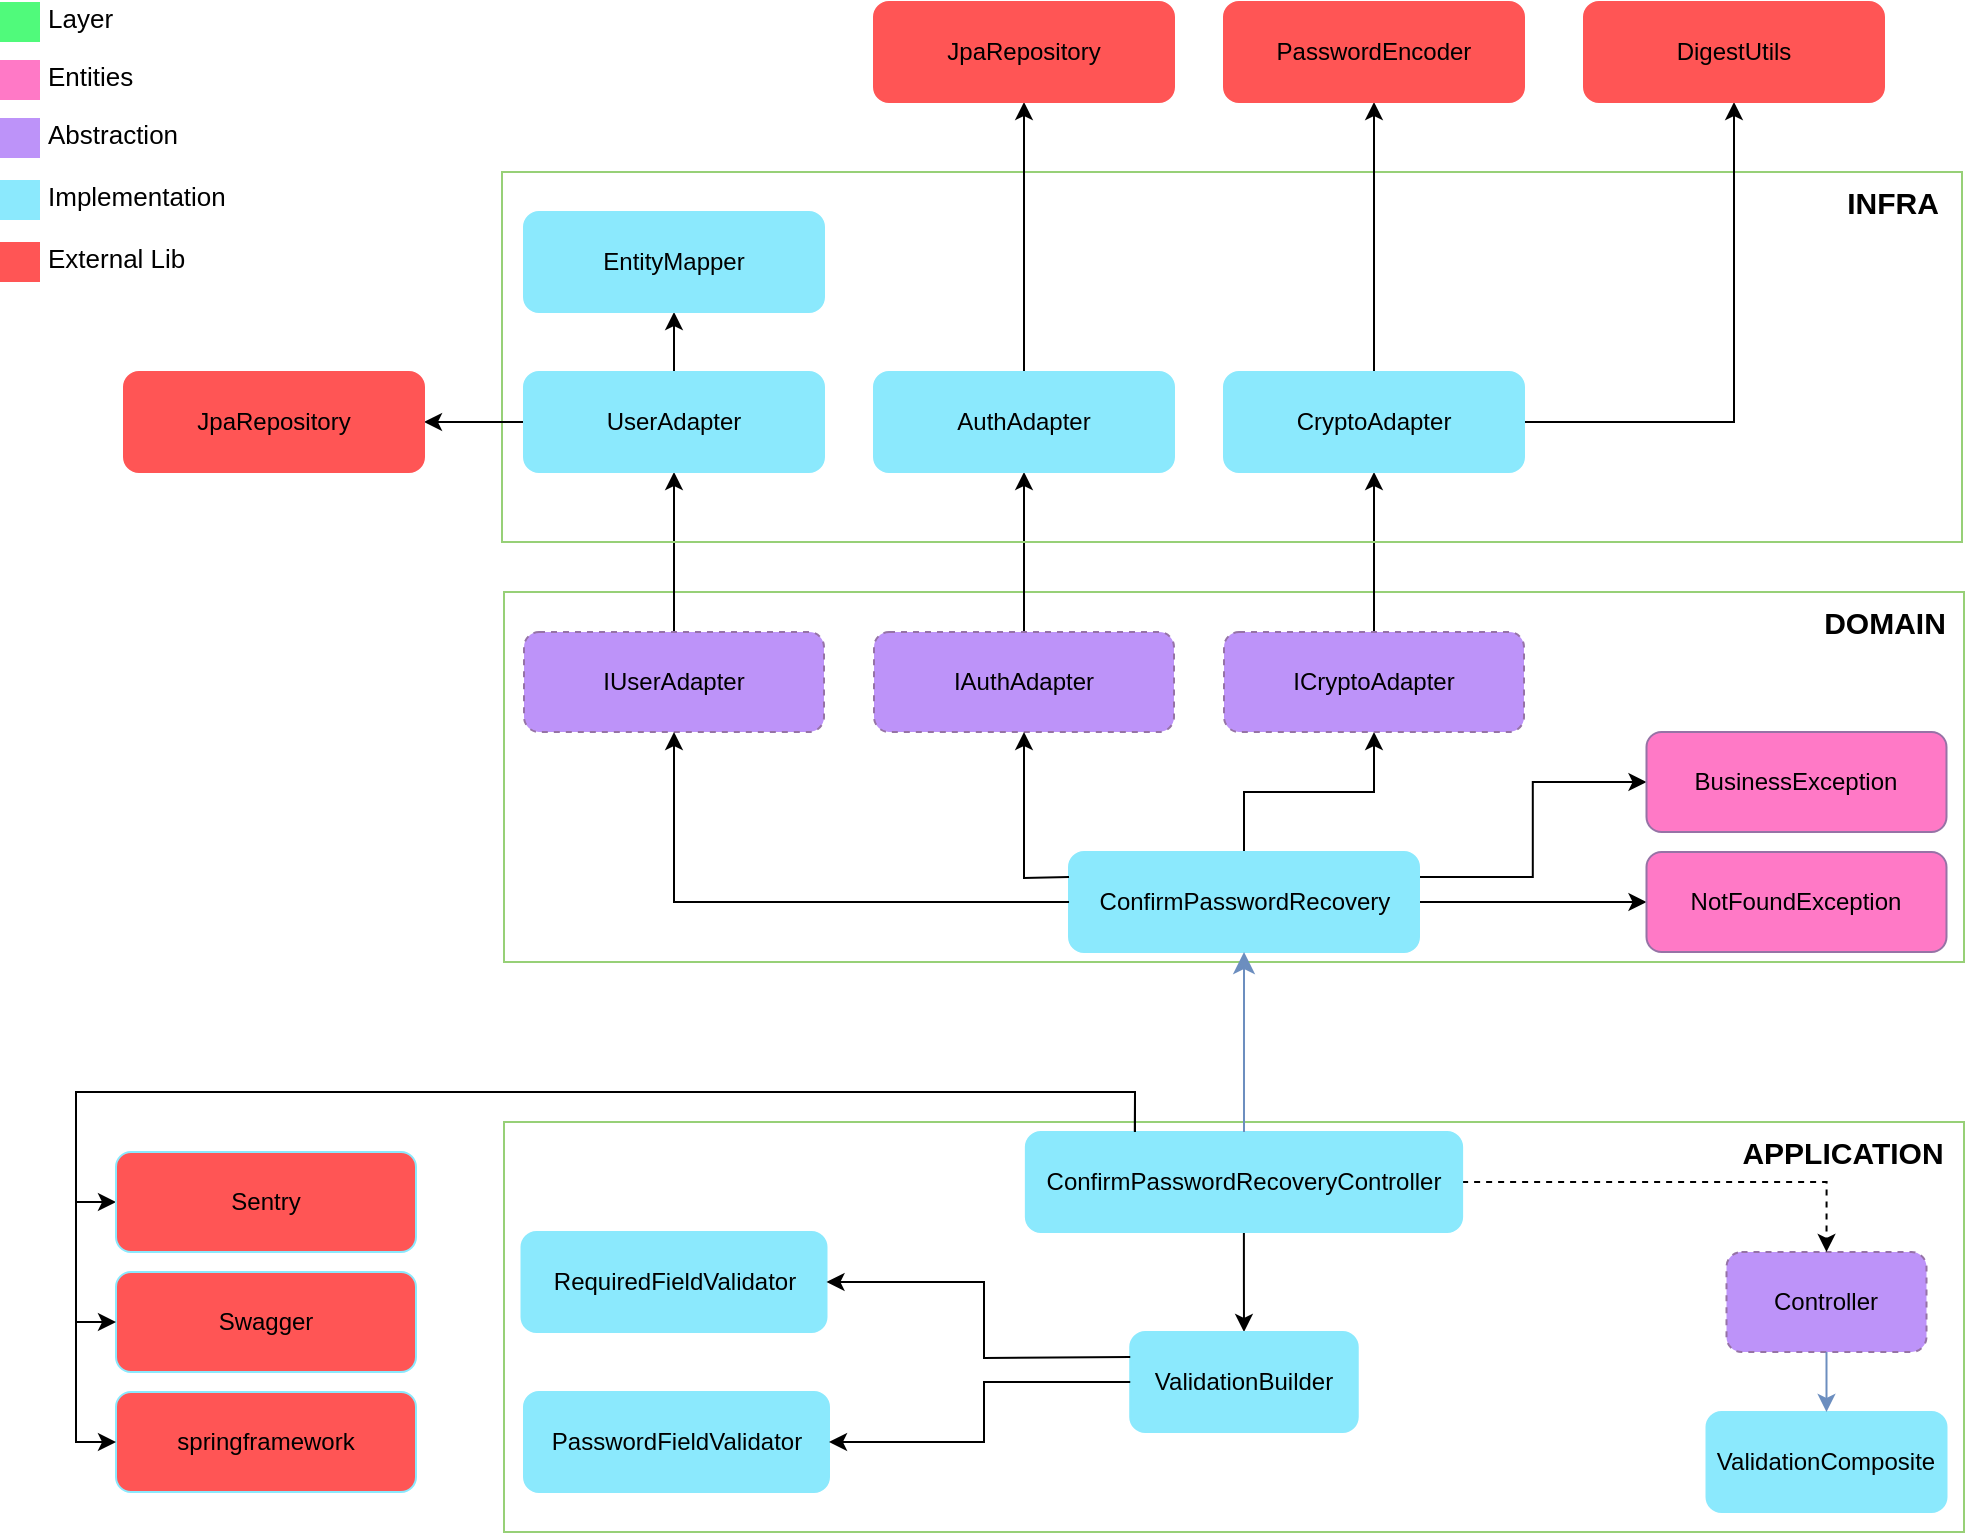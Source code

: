 <mxfile version="22.1.22" type="embed">
  <diagram id="EUNj880BrhCWBs-la3PF" name="Page-1">
    <mxGraphModel dx="1517" dy="369" grid="1" gridSize="10" guides="1" tooltips="1" connect="1" arrows="1" fold="1" page="1" pageScale="1" pageWidth="850" pageHeight="1100" math="0" shadow="0">
      <root>
        <mxCell id="0" />
        <mxCell id="1" parent="0" />
        <mxCell id="5" value="" style="rounded=0;whiteSpace=wrap;html=1;strokeColor=#97D077;fillColor=none;" parent="1" vertex="1">
          <mxGeometry x="120" y="675" width="730" height="205" as="geometry" />
        </mxCell>
        <mxCell id="8" value="Controller" style="rounded=1;whiteSpace=wrap;html=1;strokeColor=#9673a6;fillColor=#BD93F9;dashed=1;" parent="1" vertex="1">
          <mxGeometry x="731.25" y="740" width="100" height="50" as="geometry" />
        </mxCell>
        <mxCell id="9" value="ValidationComposite" style="rounded=1;whiteSpace=wrap;html=1;strokeColor=#8BE9FD;fillColor=#8BE9FD;" parent="1" vertex="1">
          <mxGeometry x="721.25" y="820" width="120" height="50" as="geometry" />
        </mxCell>
        <mxCell id="197" value="" style="edgeStyle=orthogonalEdgeStyle;rounded=0;orthogonalLoop=1;jettySize=auto;html=1;" parent="1" source="11" target="141" edge="1">
          <mxGeometry relative="1" as="geometry" />
        </mxCell>
        <mxCell id="271" value="" style="edgeStyle=orthogonalEdgeStyle;rounded=0;orthogonalLoop=1;jettySize=auto;html=1;entryX=0;entryY=0.5;entryDx=0;entryDy=0;exitX=0.25;exitY=0;exitDx=0;exitDy=0;" parent="1" source="11" target="273" edge="1">
          <mxGeometry relative="1" as="geometry">
            <mxPoint x="80" y="715" as="targetPoint" />
          </mxGeometry>
        </mxCell>
        <mxCell id="282" value="" style="edgeStyle=orthogonalEdgeStyle;rounded=0;orthogonalLoop=1;jettySize=auto;html=1;entryX=0.5;entryY=0;entryDx=0;entryDy=0;dashed=1;" parent="1" source="11" target="8" edge="1">
          <mxGeometry relative="1" as="geometry">
            <mxPoint x="679.06" y="705" as="targetPoint" />
          </mxGeometry>
        </mxCell>
        <mxCell id="11" value="ConfirmPasswordRecoveryController" style="rounded=1;whiteSpace=wrap;html=1;strokeColor=#8BE9FD;fillColor=#8BE9FD;" parent="1" vertex="1">
          <mxGeometry x="380.93" y="680" width="218.13" height="50" as="geometry" />
        </mxCell>
        <mxCell id="57" value="&lt;span style=&quot;font-size: 15px;&quot;&gt;&lt;b&gt;APPLICATION&lt;br&gt;&lt;/b&gt;&lt;/span&gt;" style="text;html=1;align=center;verticalAlign=middle;resizable=0;points=[];autosize=1;strokeColor=none;fillColor=none;" parent="1" vertex="1">
          <mxGeometry x="729" y="675" width="120" height="30" as="geometry" />
        </mxCell>
        <mxCell id="58" value="" style="rounded=0;whiteSpace=wrap;html=1;strokeColor=#97D077;fillColor=none;" parent="1" vertex="1">
          <mxGeometry x="120" y="410" width="730" height="185" as="geometry" />
        </mxCell>
        <mxCell id="73" value="&lt;span style=&quot;font-size: 15px;&quot;&gt;&lt;b&gt;DOMAIN&lt;/b&gt;&lt;/span&gt;" style="text;html=1;align=center;verticalAlign=middle;resizable=0;points=[];autosize=1;strokeColor=none;fillColor=none;" parent="1" vertex="1">
          <mxGeometry x="770" y="410" width="80" height="30" as="geometry" />
        </mxCell>
        <mxCell id="235" value="" style="edgeStyle=orthogonalEdgeStyle;rounded=0;orthogonalLoop=1;jettySize=auto;html=1;" parent="1" source="81" target="198" edge="1">
          <mxGeometry relative="1" as="geometry" />
        </mxCell>
        <mxCell id="238" value="" style="edgeStyle=orthogonalEdgeStyle;rounded=0;orthogonalLoop=1;jettySize=auto;html=1;entryX=0;entryY=0.5;entryDx=0;entryDy=0;exitX=1;exitY=0.25;exitDx=0;exitDy=0;" parent="1" source="81" target="236" edge="1">
          <mxGeometry relative="1" as="geometry" />
        </mxCell>
        <mxCell id="240" value="" style="edgeStyle=orthogonalEdgeStyle;rounded=0;orthogonalLoop=1;jettySize=auto;html=1;entryX=0;entryY=0.5;entryDx=0;entryDy=0;" parent="1" source="81" target="216" edge="1">
          <mxGeometry relative="1" as="geometry" />
        </mxCell>
        <mxCell id="81" value="ConfirmPasswordRecovery" style="rounded=1;whiteSpace=wrap;html=1;strokeColor=#8BE9FD;fillColor=#8BE9FD;" parent="1" vertex="1">
          <mxGeometry x="402.51" y="540" width="174.99" height="50" as="geometry" />
        </mxCell>
        <mxCell id="93" value="" style="rounded=0;whiteSpace=wrap;html=1;strokeColor=none;strokeWidth=3;fillColor=#FF79C6;fontSize=13;fontColor=#F8F8F2;align=right;" parent="1" vertex="1">
          <mxGeometry x="-132" y="144" width="20" height="20" as="geometry" />
        </mxCell>
        <mxCell id="94" value="&lt;font color=&quot;#000000&quot;&gt;Entities&lt;/font&gt;" style="text;html=1;resizable=0;points=[];autosize=1;align=left;verticalAlign=middle;spacingTop=-4;fontSize=13;fontColor=#F8F8F2;" parent="1" vertex="1">
          <mxGeometry x="-110" y="144" width="70" height="20" as="geometry" />
        </mxCell>
        <mxCell id="95" value="" style="rounded=0;whiteSpace=wrap;html=1;strokeColor=none;strokeWidth=3;fillColor=#BD93F9;fontSize=13;fontColor=#F8F8F2;align=right;" parent="1" vertex="1">
          <mxGeometry x="-132" y="173" width="20" height="20" as="geometry" />
        </mxCell>
        <mxCell id="96" value="&lt;font color=&quot;#000000&quot;&gt;Abstraction&lt;/font&gt;" style="text;html=1;resizable=0;points=[];autosize=1;align=left;verticalAlign=middle;spacingTop=-4;fontSize=13;fontColor=#F8F8F2;" parent="1" vertex="1">
          <mxGeometry x="-110" y="173" width="90" height="20" as="geometry" />
        </mxCell>
        <mxCell id="97" value="" style="rounded=0;whiteSpace=wrap;html=1;strokeColor=none;strokeWidth=3;fillColor=#8BE9FD;fontSize=13;fontColor=#F8F8F2;align=right;" parent="1" vertex="1">
          <mxGeometry x="-132" y="204" width="20" height="20" as="geometry" />
        </mxCell>
        <mxCell id="98" value="&lt;font color=&quot;#000000&quot;&gt;Implementation&lt;/font&gt;" style="text;html=1;resizable=0;points=[];autosize=1;align=left;verticalAlign=middle;spacingTop=-4;fontSize=13;fontColor=#F8F8F2;" parent="1" vertex="1">
          <mxGeometry x="-110" y="204" width="110" height="20" as="geometry" />
        </mxCell>
        <mxCell id="99" value="" style="rounded=0;whiteSpace=wrap;html=1;strokeColor=none;strokeWidth=3;fillColor=#50FA7B;fontSize=13;fontColor=#F8F8F2;align=right;" parent="1" vertex="1">
          <mxGeometry x="-132" y="115" width="20" height="20" as="geometry" />
        </mxCell>
        <mxCell id="100" value="&lt;font color=&quot;#000000&quot;&gt;Layer&lt;/font&gt;" style="text;html=1;resizable=0;points=[];autosize=1;align=left;verticalAlign=middle;spacingTop=-4;fontSize=13;fontColor=#F8F8F2;strokeColor=none;" parent="1" vertex="1">
          <mxGeometry x="-110" y="115" width="60" height="20" as="geometry" />
        </mxCell>
        <mxCell id="101" value="" style="rounded=0;whiteSpace=wrap;html=1;strokeColor=none;strokeWidth=3;fillColor=#FF5555;fontSize=13;fontColor=#F8F8F2;align=right;" parent="1" vertex="1">
          <mxGeometry x="-132" y="235" width="20" height="20" as="geometry" />
        </mxCell>
        <mxCell id="102" value="&lt;font color=&quot;#000000&quot;&gt;External Lib&lt;/font&gt;" style="text;html=1;resizable=0;points=[];autosize=1;align=left;verticalAlign=middle;spacingTop=-4;fontSize=13;fontColor=#F8F8F2;" parent="1" vertex="1">
          <mxGeometry x="-110" y="235" width="90" height="20" as="geometry" />
        </mxCell>
        <mxCell id="249" value="" style="edgeStyle=orthogonalEdgeStyle;rounded=0;orthogonalLoop=1;jettySize=auto;html=1;" parent="1" source="104" target="245" edge="1">
          <mxGeometry relative="1" as="geometry" />
        </mxCell>
        <mxCell id="104" value="IUserAdapter" style="rounded=1;whiteSpace=wrap;html=1;strokeColor=#9673a6;fillColor=#BD93F9;dashed=1;" parent="1" vertex="1">
          <mxGeometry x="130" y="430" width="150" height="50" as="geometry" />
        </mxCell>
        <mxCell id="110" value="" style="edgeStyle=elbowEdgeStyle;elbow=vertical;endArrow=classic;html=1;curved=0;rounded=0;endSize=8;startSize=8;exitX=0.5;exitY=0;exitDx=0;exitDy=0;entryX=0.5;entryY=1;entryDx=0;entryDy=0;strokeColor=#6C8EBF;" parent="1" source="11" target="81" edge="1">
          <mxGeometry width="50" height="50" relative="1" as="geometry">
            <mxPoint x="610" y="530" as="sourcePoint" />
            <mxPoint x="660" y="480" as="targetPoint" />
          </mxGeometry>
        </mxCell>
        <mxCell id="115" value="&lt;b style=&quot;border-color: var(--border-color);&quot;&gt;&lt;font style=&quot;border-color: var(--border-color); font-size: 15px;&quot;&gt;INFRA&lt;br&gt;&lt;/font&gt;&lt;/b&gt;" style="text;html=1;align=center;verticalAlign=middle;resizable=0;points=[];autosize=1;strokeColor=none;fillColor=none;" parent="1" vertex="1">
          <mxGeometry x="779" y="200" width="70" height="30" as="geometry" />
        </mxCell>
        <mxCell id="141" value="ValidationBuilder" style="rounded=1;whiteSpace=wrap;html=1;strokeColor=#8BE9FD;fillColor=#8BE9FD;" parent="1" vertex="1">
          <mxGeometry x="433.12" y="780" width="113.75" height="50" as="geometry" />
        </mxCell>
        <mxCell id="142" value="RequiredFieldValidator" style="rounded=1;whiteSpace=wrap;html=1;strokeColor=#8BE9FD;fillColor=#8BE9FD;" parent="1" vertex="1">
          <mxGeometry x="128.75" y="730" width="152.5" height="50" as="geometry" />
        </mxCell>
        <mxCell id="161" value="" style="endArrow=classic;html=1;rounded=0;exitX=0.5;exitY=1;exitDx=0;exitDy=0;entryX=0.5;entryY=0;entryDx=0;entryDy=0;fillColor=#dae8fc;strokeColor=#6c8ebf;" parent="1" source="8" target="9" edge="1">
          <mxGeometry width="50" height="50" relative="1" as="geometry">
            <mxPoint x="640" y="920" as="sourcePoint" />
            <mxPoint x="690" y="870" as="targetPoint" />
          </mxGeometry>
        </mxCell>
        <mxCell id="251" value="" style="edgeStyle=orthogonalEdgeStyle;rounded=0;orthogonalLoop=1;jettySize=auto;html=1;" parent="1" source="178" target="250" edge="1">
          <mxGeometry relative="1" as="geometry" />
        </mxCell>
        <mxCell id="178" value="IAuthAdapter" style="rounded=1;whiteSpace=wrap;html=1;strokeColor=#9673a6;fillColor=#BD93F9;dashed=1;" parent="1" vertex="1">
          <mxGeometry x="305" y="430" width="150" height="50" as="geometry" />
        </mxCell>
        <mxCell id="206" value="" style="edgeStyle=orthogonalEdgeStyle;rounded=0;orthogonalLoop=1;jettySize=auto;html=1;" parent="1" edge="1">
          <mxGeometry relative="1" as="geometry">
            <mxPoint x="395" y="250" as="targetPoint" />
          </mxGeometry>
        </mxCell>
        <mxCell id="194" value="" style="edgeStyle=orthogonalEdgeStyle;rounded=0;orthogonalLoop=1;jettySize=auto;html=1;" parent="1" edge="1">
          <mxGeometry relative="1" as="geometry">
            <mxPoint x="585" y="210" as="sourcePoint" />
          </mxGeometry>
        </mxCell>
        <mxCell id="193" value="" style="edgeStyle=orthogonalEdgeStyle;rounded=0;orthogonalLoop=1;jettySize=auto;html=1;" parent="1" edge="1">
          <mxGeometry relative="1" as="geometry">
            <mxPoint x="585" y="89" as="targetPoint" />
          </mxGeometry>
        </mxCell>
        <mxCell id="253" value="" style="edgeStyle=orthogonalEdgeStyle;rounded=0;orthogonalLoop=1;jettySize=auto;html=1;" parent="1" source="198" target="252" edge="1">
          <mxGeometry relative="1" as="geometry" />
        </mxCell>
        <mxCell id="198" value="ICryptoAdapter" style="rounded=1;whiteSpace=wrap;html=1;strokeColor=#9673a6;fillColor=#BD93F9;dashed=1;" parent="1" vertex="1">
          <mxGeometry x="480" y="430" width="150" height="50" as="geometry" />
        </mxCell>
        <mxCell id="216" value="NotFoundException" style="rounded=1;whiteSpace=wrap;html=1;strokeColor=#9673a6;fillColor=#FF79C6;" parent="1" vertex="1">
          <mxGeometry x="691.25" y="540" width="150" height="50" as="geometry" />
        </mxCell>
        <mxCell id="230" value="PasswordFieldValidator" style="rounded=1;whiteSpace=wrap;html=1;strokeColor=#8BE9FD;fillColor=#8BE9FD;" parent="1" vertex="1">
          <mxGeometry x="130" y="810" width="152.5" height="50" as="geometry" />
        </mxCell>
        <mxCell id="233" value="" style="endArrow=classic;html=1;rounded=0;exitX=0;exitY=0.5;exitDx=0;exitDy=0;entryX=0.5;entryY=1;entryDx=0;entryDy=0;" parent="1" source="81" target="104" edge="1">
          <mxGeometry width="50" height="50" relative="1" as="geometry">
            <mxPoint x="550" y="630" as="sourcePoint" />
            <mxPoint x="600" y="580" as="targetPoint" />
            <Array as="points">
              <mxPoint x="205" y="565" />
            </Array>
          </mxGeometry>
        </mxCell>
        <mxCell id="236" value="BusinessException" style="rounded=1;whiteSpace=wrap;html=1;strokeColor=#9673a6;fillColor=#FF79C6;" parent="1" vertex="1">
          <mxGeometry x="691.25" y="480" width="150" height="50" as="geometry" />
        </mxCell>
        <mxCell id="244" value="" style="rounded=0;whiteSpace=wrap;html=1;strokeColor=#97D077;fillColor=none;" parent="1" vertex="1">
          <mxGeometry x="119" y="200" width="730" height="185" as="geometry" />
        </mxCell>
        <mxCell id="257" value="" style="edgeStyle=orthogonalEdgeStyle;rounded=0;orthogonalLoop=1;jettySize=auto;html=1;" parent="1" source="245" target="256" edge="1">
          <mxGeometry relative="1" as="geometry" />
        </mxCell>
        <mxCell id="265" value="" style="edgeStyle=orthogonalEdgeStyle;rounded=0;orthogonalLoop=1;jettySize=auto;html=1;" parent="1" source="245" target="264" edge="1">
          <mxGeometry relative="1" as="geometry" />
        </mxCell>
        <mxCell id="245" value="UserAdapter" style="rounded=1;whiteSpace=wrap;html=1;strokeColor=#8BE9FD;fillColor=#8BE9FD;" parent="1" vertex="1">
          <mxGeometry x="130" y="300" width="150" height="50" as="geometry" />
        </mxCell>
        <mxCell id="261" value="" style="edgeStyle=orthogonalEdgeStyle;rounded=0;orthogonalLoop=1;jettySize=auto;html=1;entryX=0.5;entryY=1;entryDx=0;entryDy=0;" parent="1" source="250" target="259" edge="1">
          <mxGeometry relative="1" as="geometry">
            <mxPoint x="380" y="220" as="targetPoint" />
          </mxGeometry>
        </mxCell>
        <mxCell id="250" value="AuthAdapter" style="rounded=1;whiteSpace=wrap;html=1;strokeColor=#8BE9FD;fillColor=#8BE9FD;" parent="1" vertex="1">
          <mxGeometry x="305" y="300" width="150" height="50" as="geometry" />
        </mxCell>
        <mxCell id="263" value="" style="edgeStyle=orthogonalEdgeStyle;rounded=0;orthogonalLoop=1;jettySize=auto;html=1;entryX=0.5;entryY=1;entryDx=0;entryDy=0;" parent="1" source="252" target="258" edge="1">
          <mxGeometry relative="1" as="geometry">
            <mxPoint x="555" y="220" as="targetPoint" />
          </mxGeometry>
        </mxCell>
        <mxCell id="268" value="" style="edgeStyle=orthogonalEdgeStyle;rounded=0;orthogonalLoop=1;jettySize=auto;html=1;entryX=0.5;entryY=1;entryDx=0;entryDy=0;" parent="1" source="252" target="266" edge="1">
          <mxGeometry relative="1" as="geometry">
            <mxPoint x="710" y="325" as="targetPoint" />
          </mxGeometry>
        </mxCell>
        <mxCell id="252" value="CryptoAdapter" style="rounded=1;whiteSpace=wrap;html=1;strokeColor=#8BE9FD;fillColor=#8BE9FD;" parent="1" vertex="1">
          <mxGeometry x="480" y="300" width="150" height="50" as="geometry" />
        </mxCell>
        <mxCell id="254" value="" style="endArrow=classic;html=1;rounded=0;entryX=1;entryY=0.5;entryDx=0;entryDy=0;exitX=0;exitY=0.5;exitDx=0;exitDy=0;" parent="1" source="141" target="230" edge="1">
          <mxGeometry width="50" height="50" relative="1" as="geometry">
            <mxPoint x="440" y="720" as="sourcePoint" />
            <mxPoint x="490" y="670" as="targetPoint" />
            <Array as="points">
              <mxPoint x="360" y="805" />
              <mxPoint x="360" y="835" />
            </Array>
          </mxGeometry>
        </mxCell>
        <mxCell id="255" value="" style="endArrow=classic;html=1;rounded=0;entryX=1;entryY=0.5;entryDx=0;entryDy=0;exitX=0;exitY=0.25;exitDx=0;exitDy=0;" parent="1" source="141" target="142" edge="1">
          <mxGeometry width="50" height="50" relative="1" as="geometry">
            <mxPoint x="443" y="815" as="sourcePoint" />
            <mxPoint x="292" y="845" as="targetPoint" />
            <Array as="points">
              <mxPoint x="360" y="793" />
              <mxPoint x="360" y="755" />
            </Array>
          </mxGeometry>
        </mxCell>
        <mxCell id="256" value="EntityMapper" style="rounded=1;whiteSpace=wrap;html=1;strokeColor=#8BE9FD;fillColor=#8BE9FD;" parent="1" vertex="1">
          <mxGeometry x="130" y="220" width="150" height="50" as="geometry" />
        </mxCell>
        <mxCell id="258" value="PasswordEncoder" style="rounded=1;whiteSpace=wrap;html=1;strokeColor=#FF5555;fillColor=#FF5555;" parent="1" vertex="1">
          <mxGeometry x="480" y="115" width="150" height="50" as="geometry" />
        </mxCell>
        <mxCell id="259" value="JpaRepository" style="rounded=1;whiteSpace=wrap;html=1;strokeColor=#FF5555;fillColor=#FF5555;" parent="1" vertex="1">
          <mxGeometry x="305" y="115" width="150" height="50" as="geometry" />
        </mxCell>
        <mxCell id="264" value="JpaRepository" style="rounded=1;whiteSpace=wrap;html=1;strokeColor=#FF5555;fillColor=#FF5555;" parent="1" vertex="1">
          <mxGeometry x="-70" y="300" width="150" height="50" as="geometry" />
        </mxCell>
        <mxCell id="266" value="DigestUtils" style="rounded=1;whiteSpace=wrap;html=1;strokeColor=#FF5555;fillColor=#FF5555;" parent="1" vertex="1">
          <mxGeometry x="660" y="115" width="150" height="50" as="geometry" />
        </mxCell>
        <mxCell id="269" value="" style="endArrow=classic;html=1;rounded=0;exitX=0;exitY=0.25;exitDx=0;exitDy=0;entryX=0.5;entryY=1;entryDx=0;entryDy=0;" parent="1" source="81" target="178" edge="1">
          <mxGeometry width="50" height="50" relative="1" as="geometry">
            <mxPoint x="402.51" y="555" as="sourcePoint" />
            <mxPoint x="204.51" y="470" as="targetPoint" />
            <Array as="points">
              <mxPoint x="380" y="553" />
            </Array>
          </mxGeometry>
        </mxCell>
        <mxCell id="273" value="Sentry" style="rounded=1;whiteSpace=wrap;html=1;strokeColor=#8BE9FD;fillColor=#FF5555;" parent="1" vertex="1">
          <mxGeometry x="-74" y="690" width="150" height="50" as="geometry" />
        </mxCell>
        <mxCell id="274" value="Swagger" style="rounded=1;whiteSpace=wrap;html=1;strokeColor=#8BE9FD;fillColor=#FF5555;" parent="1" vertex="1">
          <mxGeometry x="-74" y="750" width="150" height="50" as="geometry" />
        </mxCell>
        <mxCell id="275" value="springframework" style="rounded=1;whiteSpace=wrap;html=1;strokeColor=#8BE9FD;fillColor=#FF5555;" parent="1" vertex="1">
          <mxGeometry x="-74" y="810" width="150" height="50" as="geometry" />
        </mxCell>
        <mxCell id="279" value="" style="edgeStyle=orthogonalEdgeStyle;rounded=0;orthogonalLoop=1;jettySize=auto;html=1;entryX=0;entryY=0.5;entryDx=0;entryDy=0;exitX=0.25;exitY=0;exitDx=0;exitDy=0;" parent="1" source="11" target="274" edge="1">
          <mxGeometry relative="1" as="geometry">
            <mxPoint x="445" y="700" as="sourcePoint" />
            <mxPoint x="11" y="700" as="targetPoint" />
          </mxGeometry>
        </mxCell>
        <mxCell id="280" value="" style="edgeStyle=orthogonalEdgeStyle;rounded=0;orthogonalLoop=1;jettySize=auto;html=1;entryX=0;entryY=0.5;entryDx=0;entryDy=0;exitX=0.25;exitY=0;exitDx=0;exitDy=0;" parent="1" source="11" target="275" edge="1">
          <mxGeometry relative="1" as="geometry">
            <mxPoint x="445" y="700" as="sourcePoint" />
            <mxPoint x="-64" y="785" as="targetPoint" />
          </mxGeometry>
        </mxCell>
      </root>
    </mxGraphModel>
  </diagram>
</mxfile>

